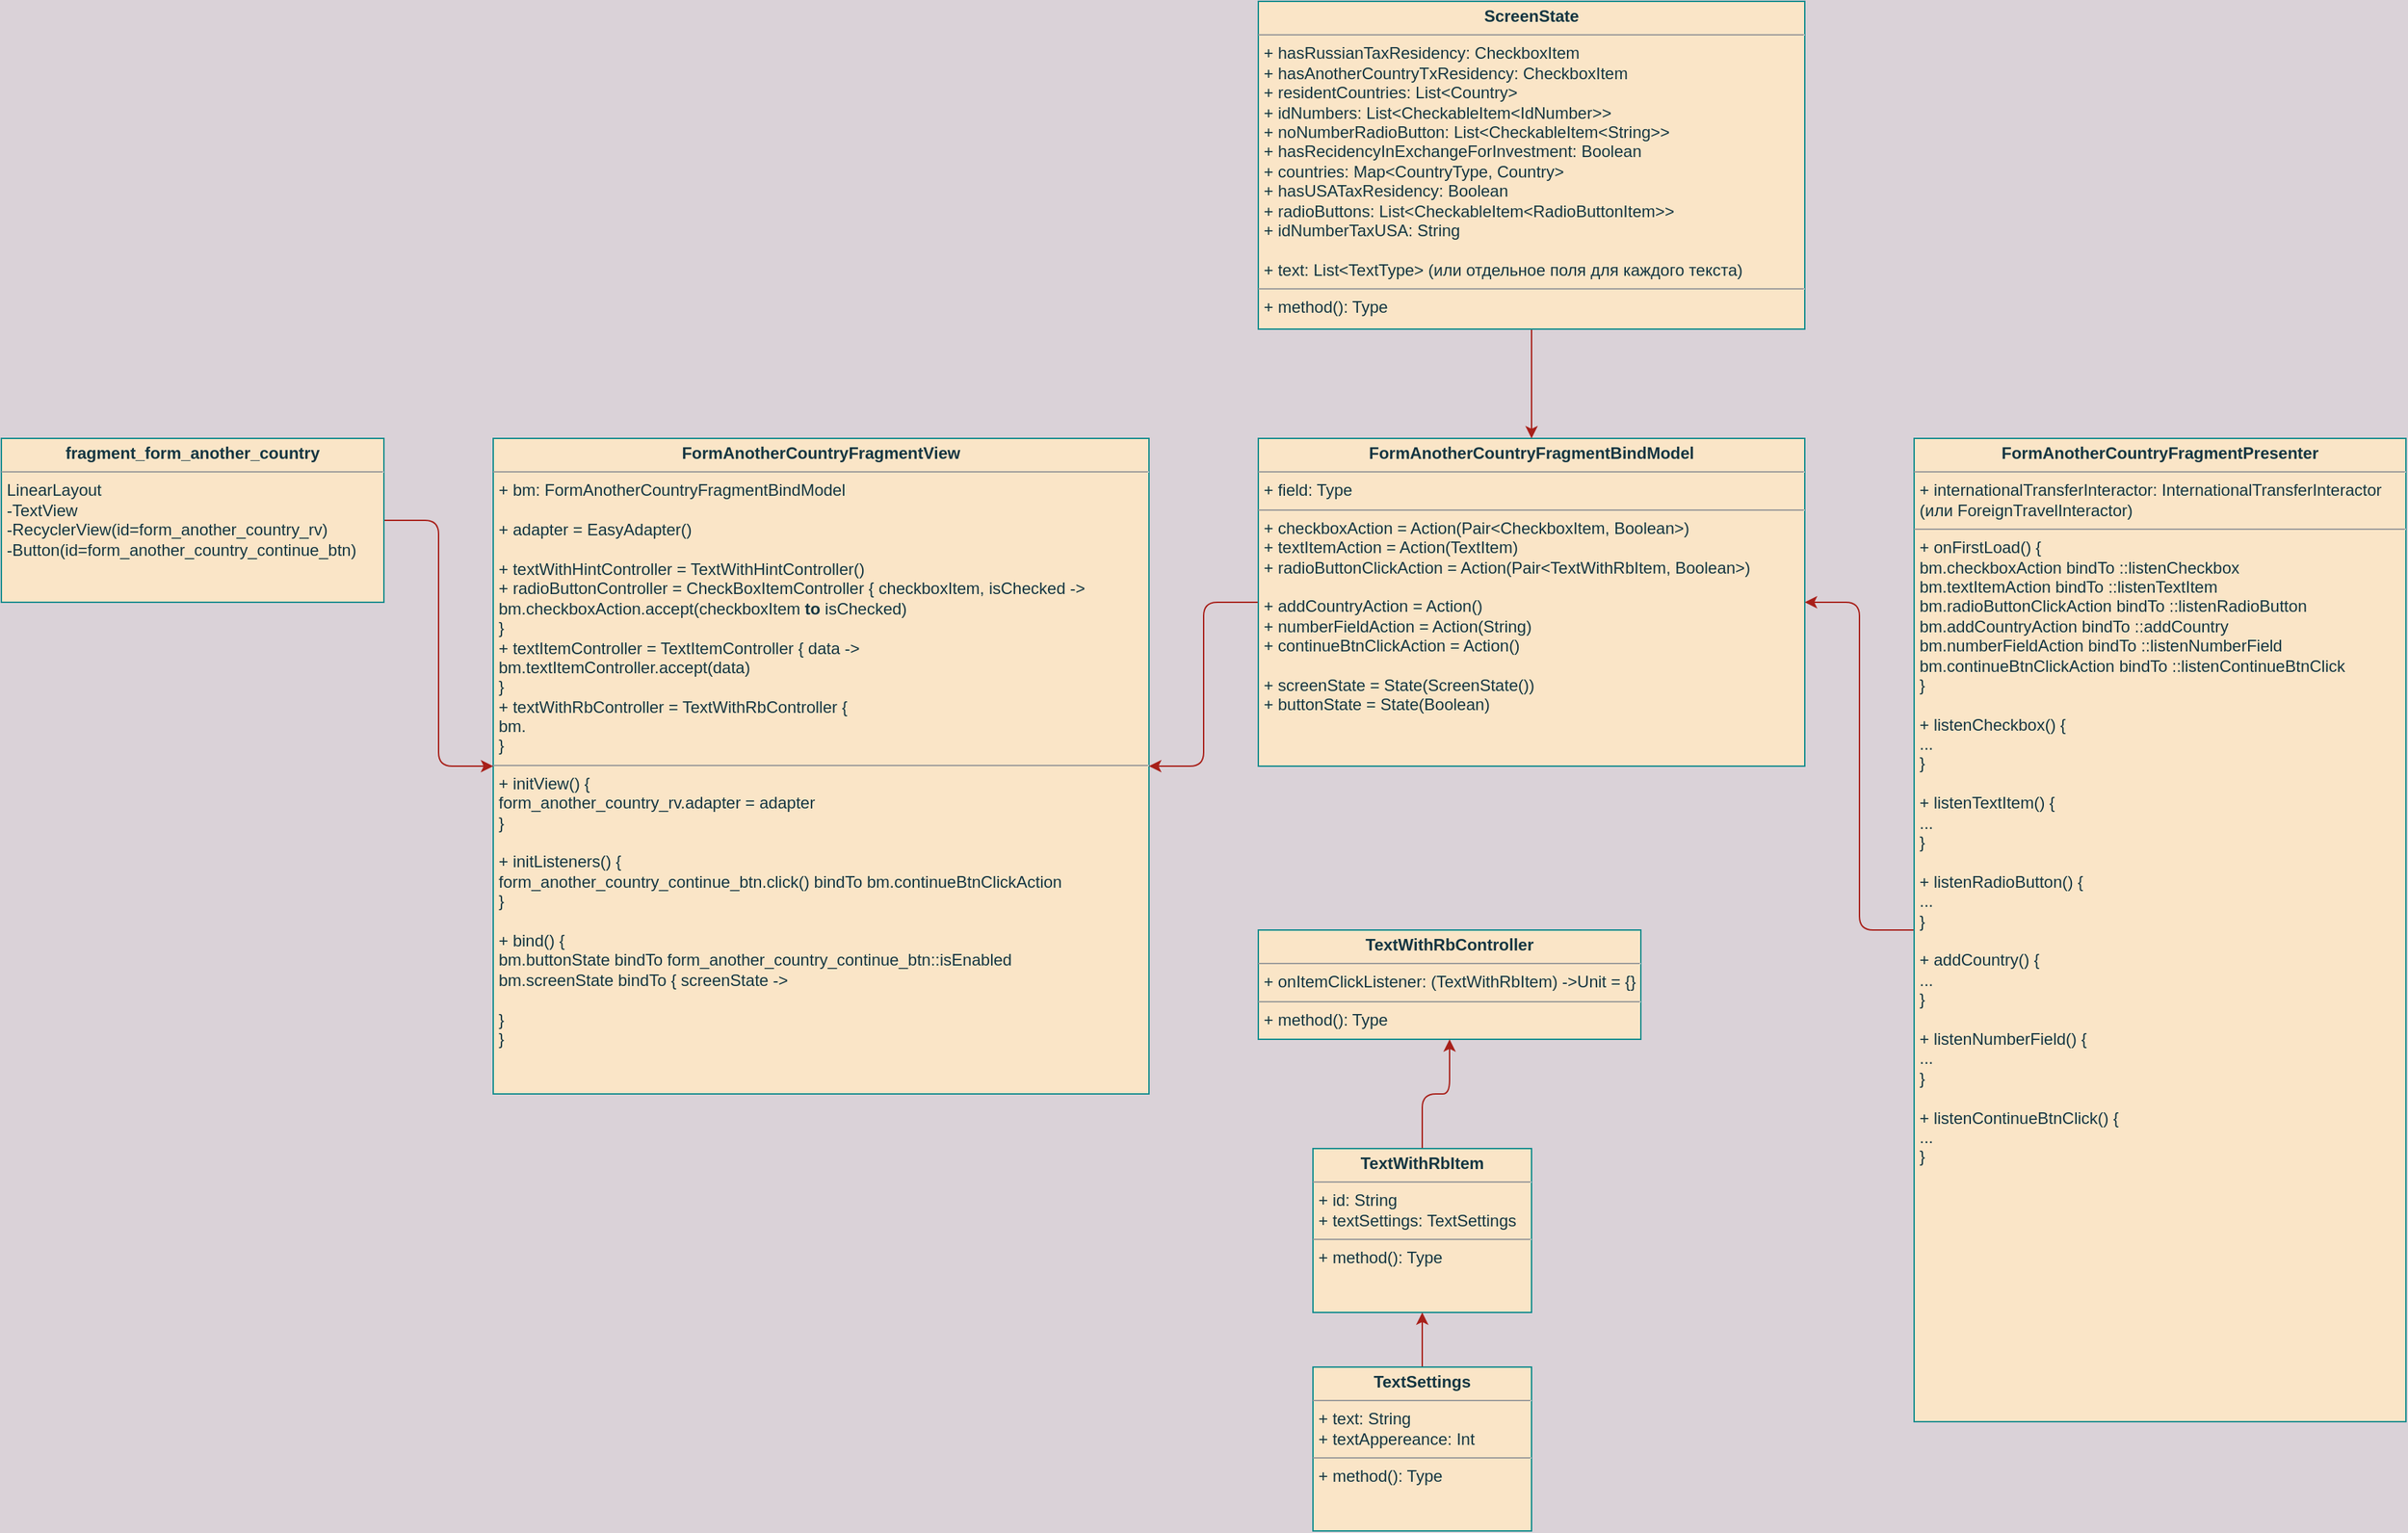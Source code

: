<mxfile version="17.4.0" type="github">
  <diagram id="_SY6i5kRY3wPkOPPPDig" name="Page-1">
    <mxGraphModel dx="946" dy="1809" grid="1" gridSize="10" guides="1" tooltips="1" connect="1" arrows="1" fold="1" page="1" pageScale="1" pageWidth="827" pageHeight="1169" background="#DAD2D8" math="0" shadow="0">
      <root>
        <mxCell id="0" />
        <mxCell id="1" parent="0" />
        <mxCell id="DmR0rYpHkYZn28bjX9iA-1" value="&lt;p style=&quot;margin: 0px ; margin-top: 4px ; text-align: center&quot;&gt;&lt;b&gt;FormAnotherCountryFragmentView&lt;/b&gt;&lt;/p&gt;&lt;hr size=&quot;1&quot;&gt;&lt;p style=&quot;margin: 0px ; margin-left: 4px&quot;&gt;+ bm: FormAnotherCountryFragmentBindModel&lt;/p&gt;&lt;p style=&quot;margin: 0px ; margin-left: 4px&quot;&gt;&lt;br&gt;&lt;/p&gt;&lt;p style=&quot;margin: 0px ; margin-left: 4px&quot;&gt;+ adapter = EasyAdapter()&lt;br&gt;&lt;/p&gt;&lt;p style=&quot;margin: 0px ; margin-left: 4px&quot;&gt;&lt;br&gt;&lt;/p&gt;&lt;p style=&quot;margin: 0px ; margin-left: 4px&quot;&gt;+ textWithHintController = TextWithHintController()&lt;br&gt;&lt;/p&gt;&lt;p style=&quot;margin: 0px ; margin-left: 4px&quot;&gt;+ radioButtonController = CheckBoxItemController { checkboxItem, isChecked -&amp;gt;&lt;br&gt;&lt;/p&gt;&lt;p style=&quot;margin: 0px ; margin-left: 4px&quot;&gt;bm.checkboxAction.accept(checkboxItem &lt;b&gt;to&lt;/b&gt; isChecked)&lt;br&gt;&lt;/p&gt;&lt;p style=&quot;margin: 0px ; margin-left: 4px&quot;&gt;}&lt;/p&gt;&lt;p style=&quot;margin: 0px ; margin-left: 4px&quot;&gt;+ textItemController = TextItemController { data -&amp;gt;&lt;br&gt;&lt;/p&gt;&lt;p style=&quot;margin: 0px ; margin-left: 4px&quot;&gt;bm.textItemController.accept(data)&lt;br&gt;&lt;/p&gt;&lt;p style=&quot;margin: 0px ; margin-left: 4px&quot;&gt;}&lt;/p&gt;&lt;p style=&quot;margin: 0px ; margin-left: 4px&quot;&gt;+ textWithRbController = TextWithRbController {&lt;/p&gt;&lt;p style=&quot;margin: 0px ; margin-left: 4px&quot;&gt;bm.&lt;br&gt;&lt;/p&gt;&lt;p style=&quot;margin: 0px ; margin-left: 4px&quot;&gt;}&lt;br&gt;&lt;/p&gt;&lt;hr size=&quot;1&quot;&gt;&lt;p style=&quot;margin: 0px ; margin-left: 4px&quot;&gt;+ initView() {&lt;/p&gt;&lt;p style=&quot;margin: 0px ; margin-left: 4px&quot;&gt;form_another_country_rv.adapter = adapter&lt;br&gt;&lt;/p&gt;&lt;p style=&quot;margin: 0px ; margin-left: 4px&quot;&gt;}&lt;/p&gt;&lt;p style=&quot;margin: 0px ; margin-left: 4px&quot;&gt;&lt;br&gt;&lt;/p&gt;&lt;p style=&quot;margin: 0px ; margin-left: 4px&quot;&gt;+ initListeners() {&lt;/p&gt;&lt;p style=&quot;margin: 0px ; margin-left: 4px&quot;&gt;form_another_country_continue_btn.click() bindTo bm.continueBtnClickAction&lt;br&gt;&lt;/p&gt;&lt;p style=&quot;margin: 0px ; margin-left: 4px&quot;&gt;}&lt;br&gt;&lt;/p&gt;&lt;p style=&quot;margin: 0px ; margin-left: 4px&quot;&gt;&lt;br&gt;&lt;/p&gt;&lt;p style=&quot;margin: 0px ; margin-left: 4px&quot;&gt;+ bind() {&lt;/p&gt;&lt;p style=&quot;margin: 0px ; margin-left: 4px&quot;&gt;bm.buttonState bindTo form_another_country_continue_btn::isEnabled&lt;/p&gt;&lt;p style=&quot;margin: 0px ; margin-left: 4px&quot;&gt;bm.screenState bindTo { screenState -&amp;gt;&lt;br&gt;&lt;/p&gt;&lt;p style=&quot;margin: 0px ; margin-left: 4px&quot;&gt;&lt;br&gt;&lt;/p&gt;&lt;p style=&quot;margin: 0px ; margin-left: 4px&quot;&gt;}&lt;br&gt;&lt;/p&gt;&lt;p style=&quot;margin: 0px ; margin-left: 4px&quot;&gt;}&lt;br&gt;&lt;/p&gt;" style="verticalAlign=top;align=left;overflow=fill;fontSize=12;fontFamily=Helvetica;html=1;rounded=0;fillColor=#FAE5C7;strokeColor=#0F8B8D;fontColor=#143642;" parent="1" vertex="1">
          <mxGeometry x="440" y="80" width="480" height="480" as="geometry" />
        </mxCell>
        <mxCell id="DmR0rYpHkYZn28bjX9iA-13" value="" style="edgeStyle=orthogonalEdgeStyle;curved=0;rounded=1;sketch=0;orthogonalLoop=1;jettySize=auto;html=1;fontColor=#143642;strokeColor=#A8201A;fillColor=#FAE5C7;" parent="1" source="DmR0rYpHkYZn28bjX9iA-3" target="DmR0rYpHkYZn28bjX9iA-1" edge="1">
          <mxGeometry relative="1" as="geometry" />
        </mxCell>
        <mxCell id="DmR0rYpHkYZn28bjX9iA-3" value="&lt;p style=&quot;margin: 0px ; margin-top: 4px ; text-align: center&quot;&gt;&lt;b&gt;fragment_form_another_country&lt;/b&gt;&lt;/p&gt;&lt;hr size=&quot;1&quot;&gt;&lt;p style=&quot;margin: 0px ; margin-left: 4px&quot;&gt;LinearLayout&lt;/p&gt;&lt;p style=&quot;margin: 0px ; margin-left: 4px&quot;&gt;-TextView&lt;/p&gt;&lt;p style=&quot;margin: 0px ; margin-left: 4px&quot;&gt;-RecyclerView(id=form_another_country_rv)&lt;/p&gt;&lt;p style=&quot;margin: 0px ; margin-left: 4px&quot;&gt;-Button(id=form_another_country_continue_btn)&lt;br&gt;&lt;/p&gt;" style="verticalAlign=top;align=left;overflow=fill;fontSize=12;fontFamily=Helvetica;html=1;rounded=0;fillColor=#FAE5C7;strokeColor=#0F8B8D;fontColor=#143642;" parent="1" vertex="1">
          <mxGeometry x="80" y="80" width="280" height="120" as="geometry" />
        </mxCell>
        <mxCell id="DmR0rYpHkYZn28bjX9iA-11" value="" style="edgeStyle=orthogonalEdgeStyle;curved=0;rounded=1;sketch=0;orthogonalLoop=1;jettySize=auto;html=1;fontColor=#143642;strokeColor=#A8201A;fillColor=#FAE5C7;" parent="1" source="DmR0rYpHkYZn28bjX9iA-4" target="DmR0rYpHkYZn28bjX9iA-1" edge="1">
          <mxGeometry relative="1" as="geometry" />
        </mxCell>
        <mxCell id="DmR0rYpHkYZn28bjX9iA-4" value="&lt;p style=&quot;margin: 0px ; margin-top: 4px ; text-align: center&quot;&gt;&lt;b&gt;FormAnotherCountryFragmentBindModel&lt;/b&gt;&lt;/p&gt;&lt;hr size=&quot;1&quot;&gt;&lt;p style=&quot;margin: 0px ; margin-left: 4px&quot;&gt;+ field: Type&lt;/p&gt;&lt;hr size=&quot;1&quot;&gt;&lt;p style=&quot;margin: 0px ; margin-left: 4px&quot;&gt;+ checkboxAction = Action(Pair&amp;lt;CheckboxItem, Boolean&amp;gt;)&lt;/p&gt;&lt;p style=&quot;margin: 0px ; margin-left: 4px&quot;&gt;+ textItemAction = Action(TextItem)&lt;br&gt;&lt;/p&gt;&lt;p style=&quot;margin: 0px ; margin-left: 4px&quot;&gt;+ radioButtonClickAction = Action(Pair&amp;lt;TextWithRbItem, Boolean&amp;gt;)&lt;br&gt;&lt;/p&gt;&lt;br&gt;&lt;p style=&quot;margin: 0px ; margin-left: 4px&quot;&gt;+ addCountryAction = Action()&lt;/p&gt;&lt;p style=&quot;margin: 0px ; margin-left: 4px&quot;&gt;+ numberFieldAction = Action(String)&lt;/p&gt;&lt;p style=&quot;margin: 0px ; margin-left: 4px&quot;&gt;+ continueBtnClickAction = Action()&lt;br&gt;&lt;/p&gt;&lt;p style=&quot;margin: 0px ; margin-left: 4px&quot;&gt;&lt;br&gt;&lt;/p&gt;&lt;p style=&quot;margin: 0px ; margin-left: 4px&quot;&gt;+ screenState = State(ScreenState())&lt;/p&gt;&lt;p style=&quot;margin: 0px ; margin-left: 4px&quot;&gt;+ buttonState = State(Boolean)&lt;/p&gt;" style="verticalAlign=top;align=left;overflow=fill;fontSize=12;fontFamily=Helvetica;html=1;rounded=0;fillColor=#FAE5C7;strokeColor=#0F8B8D;fontColor=#143642;" parent="1" vertex="1">
          <mxGeometry x="1000" y="80" width="400" height="240" as="geometry" />
        </mxCell>
        <mxCell id="DmR0rYpHkYZn28bjX9iA-15" value="" style="edgeStyle=orthogonalEdgeStyle;curved=0;rounded=1;sketch=0;orthogonalLoop=1;jettySize=auto;html=1;fontColor=#143642;strokeColor=#A8201A;fillColor=#FAE5C7;" parent="1" source="DmR0rYpHkYZn28bjX9iA-5" target="DmR0rYpHkYZn28bjX9iA-4" edge="1">
          <mxGeometry relative="1" as="geometry" />
        </mxCell>
        <mxCell id="DmR0rYpHkYZn28bjX9iA-5" value="&lt;p style=&quot;margin: 0px ; margin-top: 4px ; text-align: center&quot;&gt;&lt;b&gt;ScreenState&lt;/b&gt;&lt;/p&gt;&lt;hr size=&quot;1&quot;&gt;&lt;p style=&quot;margin: 0px ; margin-left: 4px&quot;&gt;+ hasRussianTaxResidency: CheckboxItem&lt;/p&gt;&lt;p style=&quot;margin: 0px ; margin-left: 4px&quot;&gt;+ hasAnotherCountryTxResidency: CheckboxItem&lt;/p&gt;&lt;p style=&quot;margin: 0px ; margin-left: 4px&quot;&gt;+ residentCountries: List&amp;lt;Country&amp;gt;&lt;/p&gt;&lt;p style=&quot;margin: 0px ; margin-left: 4px&quot;&gt;+ idNumbers: List&amp;lt;CheckableItem&amp;lt;IdNumber&amp;gt;&amp;gt;&lt;/p&gt;&lt;p style=&quot;margin: 0px ; margin-left: 4px&quot;&gt;+ noNumberRadioButton: List&amp;lt;CheckableItem&amp;lt;String&amp;gt;&amp;gt;&lt;br&gt;&lt;/p&gt;&lt;p style=&quot;margin: 0px ; margin-left: 4px&quot;&gt;+ hasRecidencyInExchangeForInvestment: Boolean&lt;/p&gt;&lt;p style=&quot;margin: 0px ; margin-left: 4px&quot;&gt;+ countries: Map&amp;lt;CountryType, Country&amp;gt;&lt;/p&gt;&lt;p style=&quot;margin: 0px ; margin-left: 4px&quot;&gt;+ hasUSATaxResidency: Boolean&lt;/p&gt;&lt;p style=&quot;margin: 0px ; margin-left: 4px&quot;&gt;+ radioButtons: List&amp;lt;CheckableItem&amp;lt;RadioButtonItem&amp;gt;&amp;gt;&lt;/p&gt;&lt;p style=&quot;margin: 0px ; margin-left: 4px&quot;&gt;+ idNumberTaxUSA: String&lt;/p&gt;&lt;p style=&quot;margin: 0px ; margin-left: 4px&quot;&gt;&lt;br&gt;&lt;/p&gt;&lt;p style=&quot;margin: 0px ; margin-left: 4px&quot;&gt;+ text: List&amp;lt;TextType&amp;gt; (или отдельное поля для каждого текста)&lt;br&gt;&lt;/p&gt;&lt;hr size=&quot;1&quot;&gt;&lt;p style=&quot;margin: 0px ; margin-left: 4px&quot;&gt;+ method(): Type&lt;/p&gt;" style="verticalAlign=top;align=left;overflow=fill;fontSize=12;fontFamily=Helvetica;html=1;rounded=0;fillColor=#FAE5C7;strokeColor=#0F8B8D;fontColor=#143642;" parent="1" vertex="1">
          <mxGeometry x="1000" y="-240" width="400" height="240" as="geometry" />
        </mxCell>
        <mxCell id="DmR0rYpHkYZn28bjX9iA-6" value="&lt;p style=&quot;margin: 0px ; margin-top: 4px ; text-align: center&quot;&gt;&lt;b&gt;TextWithRbController&lt;/b&gt;&lt;/p&gt;&lt;hr size=&quot;1&quot;&gt;&lt;p style=&quot;margin: 0px ; margin-left: 4px&quot;&gt;+ onItemClickListener: (TextWithRbItem) -&amp;gt;Unit = {}&lt;br&gt;&lt;/p&gt;&lt;hr size=&quot;1&quot;&gt;&lt;p style=&quot;margin: 0px ; margin-left: 4px&quot;&gt;+ method(): Type&lt;/p&gt;" style="verticalAlign=top;align=left;overflow=fill;fontSize=12;fontFamily=Helvetica;html=1;rounded=0;sketch=0;fontColor=#143642;strokeColor=#0F8B8D;fillColor=#FAE5C7;" parent="1" vertex="1">
          <mxGeometry x="1000" y="440" width="280" height="80" as="geometry" />
        </mxCell>
        <mxCell id="DmR0rYpHkYZn28bjX9iA-18" value="" style="edgeStyle=orthogonalEdgeStyle;curved=0;rounded=1;sketch=0;orthogonalLoop=1;jettySize=auto;html=1;fontColor=#143642;strokeColor=#A8201A;fillColor=#FAE5C7;" parent="1" source="DmR0rYpHkYZn28bjX9iA-7" target="DmR0rYpHkYZn28bjX9iA-6" edge="1">
          <mxGeometry relative="1" as="geometry" />
        </mxCell>
        <mxCell id="DmR0rYpHkYZn28bjX9iA-7" value="&lt;p style=&quot;margin: 0px ; margin-top: 4px ; text-align: center&quot;&gt;&lt;b&gt;TextWithRbItem&lt;/b&gt;&lt;/p&gt;&lt;hr size=&quot;1&quot;&gt;&lt;p style=&quot;margin: 0px ; margin-left: 4px&quot;&gt;+ id: String&lt;/p&gt;&lt;p style=&quot;margin: 0px ; margin-left: 4px&quot;&gt;+ textSettings: TextSettings&lt;br&gt;&lt;/p&gt;&lt;hr size=&quot;1&quot;&gt;&lt;p style=&quot;margin: 0px ; margin-left: 4px&quot;&gt;+ method(): Type&lt;/p&gt;" style="verticalAlign=top;align=left;overflow=fill;fontSize=12;fontFamily=Helvetica;html=1;rounded=0;sketch=0;fontColor=#143642;strokeColor=#0F8B8D;fillColor=#FAE5C7;" parent="1" vertex="1">
          <mxGeometry x="1040" y="600" width="160" height="120" as="geometry" />
        </mxCell>
        <mxCell id="DmR0rYpHkYZn28bjX9iA-9" style="edgeStyle=orthogonalEdgeStyle;curved=0;rounded=1;sketch=0;orthogonalLoop=1;jettySize=auto;html=1;entryX=0.5;entryY=1;entryDx=0;entryDy=0;fontColor=#143642;strokeColor=#A8201A;fillColor=#FAE5C7;" parent="1" source="DmR0rYpHkYZn28bjX9iA-8" target="DmR0rYpHkYZn28bjX9iA-7" edge="1">
          <mxGeometry relative="1" as="geometry" />
        </mxCell>
        <mxCell id="DmR0rYpHkYZn28bjX9iA-8" value="&lt;p style=&quot;margin: 0px ; margin-top: 4px ; text-align: center&quot;&gt;&lt;b&gt;TextSettings&lt;/b&gt;&lt;/p&gt;&lt;hr size=&quot;1&quot;&gt;&lt;p style=&quot;margin: 0px ; margin-left: 4px&quot;&gt;+ text: String&lt;/p&gt;&lt;p style=&quot;margin: 0px ; margin-left: 4px&quot;&gt;+ textAppereance: Int&lt;br&gt;&lt;/p&gt;&lt;hr size=&quot;1&quot;&gt;&lt;p style=&quot;margin: 0px ; margin-left: 4px&quot;&gt;+ method(): Type&lt;/p&gt;" style="verticalAlign=top;align=left;overflow=fill;fontSize=12;fontFamily=Helvetica;html=1;rounded=0;sketch=0;fontColor=#143642;strokeColor=#0F8B8D;fillColor=#FAE5C7;" parent="1" vertex="1">
          <mxGeometry x="1040" y="760" width="160" height="120" as="geometry" />
        </mxCell>
        <mxCell id="DmR0rYpHkYZn28bjX9iA-19" style="edgeStyle=orthogonalEdgeStyle;curved=0;rounded=1;sketch=0;orthogonalLoop=1;jettySize=auto;html=1;entryX=1;entryY=0.5;entryDx=0;entryDy=0;fontColor=#143642;strokeColor=#A8201A;fillColor=#FAE5C7;" parent="1" source="DmR0rYpHkYZn28bjX9iA-14" target="DmR0rYpHkYZn28bjX9iA-4" edge="1">
          <mxGeometry relative="1" as="geometry" />
        </mxCell>
        <mxCell id="DmR0rYpHkYZn28bjX9iA-14" value="&lt;p style=&quot;margin: 0px ; margin-top: 4px ; text-align: center&quot;&gt;&lt;b&gt;FormAnotherCountryFragmentPresenter&lt;/b&gt;&lt;/p&gt;&lt;hr size=&quot;1&quot;&gt;&lt;p style=&quot;margin: 0px ; margin-left: 4px&quot;&gt;+ internationalTransferInteractor: InternationalTransferInteractor&lt;/p&gt;&lt;p style=&quot;margin: 0px ; margin-left: 4px&quot;&gt;(или ForeignTravelInteractor)&lt;br&gt;&lt;/p&gt;&lt;hr size=&quot;1&quot;&gt;&lt;p style=&quot;margin: 0px ; margin-left: 4px&quot;&gt;+ onFirstLoad() {&lt;/p&gt;&lt;p style=&quot;margin: 0px ; margin-left: 4px&quot;&gt;bm.checkboxAction bindTo ::listenCheckbox&lt;/p&gt;&lt;p style=&quot;margin: 0px ; margin-left: 4px&quot;&gt;bm.textItemAction bindTo ::listenTextItem&lt;/p&gt;&lt;p style=&quot;margin: 0px ; margin-left: 4px&quot;&gt;bm.radioButtonClickAction bindTo ::listenRadioButton&lt;/p&gt;&lt;p style=&quot;margin: 0px ; margin-left: 4px&quot;&gt;bm.addCountryAction bindTo ::addCountry&lt;/p&gt;&lt;p style=&quot;margin: 0px ; margin-left: 4px&quot;&gt;bm.numberFieldAction bindTo ::listenNumberField&lt;/p&gt;&lt;p style=&quot;margin: 0px ; margin-left: 4px&quot;&gt;bm.continueBtnClickAction bindTo ::listenContinueBtnClick&lt;br&gt;&lt;/p&gt;&lt;p style=&quot;margin: 0px ; margin-left: 4px&quot;&gt;}&lt;/p&gt;&lt;p style=&quot;margin: 0px ; margin-left: 4px&quot;&gt;&lt;br&gt;&lt;/p&gt;&lt;p style=&quot;margin: 0px ; margin-left: 4px&quot;&gt;+ listenCheckbox() {&lt;/p&gt;&lt;p style=&quot;margin: 0px ; margin-left: 4px&quot;&gt;...&lt;br&gt;&lt;/p&gt;&lt;p style=&quot;margin: 0px ; margin-left: 4px&quot;&gt;}&lt;/p&gt;&lt;p style=&quot;margin: 0px ; margin-left: 4px&quot;&gt;&lt;br&gt;&lt;/p&gt;&lt;p style=&quot;margin: 0px ; margin-left: 4px&quot;&gt;+ listenTextItem() {&lt;/p&gt;&lt;p style=&quot;margin: 0px ; margin-left: 4px&quot;&gt;...&lt;br&gt;&lt;/p&gt;&lt;p style=&quot;margin: 0px ; margin-left: 4px&quot;&gt;}&lt;/p&gt;&lt;p style=&quot;margin: 0px ; margin-left: 4px&quot;&gt;&lt;br&gt;&lt;/p&gt;&lt;p style=&quot;margin: 0px ; margin-left: 4px&quot;&gt;+ listenRadioButton() {&lt;/p&gt;&lt;p style=&quot;margin: 0px ; margin-left: 4px&quot;&gt;...&lt;/p&gt;&lt;p style=&quot;margin: 0px ; margin-left: 4px&quot;&gt;}&lt;/p&gt;&lt;p style=&quot;margin: 0px ; margin-left: 4px&quot;&gt;&lt;br&gt;&lt;/p&gt;&lt;p style=&quot;margin: 0px ; margin-left: 4px&quot;&gt;+ addCountry() {&lt;/p&gt;&lt;p style=&quot;margin: 0px ; margin-left: 4px&quot;&gt;...&lt;/p&gt;&lt;p style=&quot;margin: 0px ; margin-left: 4px&quot;&gt;}&lt;/p&gt;&lt;p style=&quot;margin: 0px ; margin-left: 4px&quot;&gt;&lt;br&gt;&lt;/p&gt;&lt;p style=&quot;margin: 0px ; margin-left: 4px&quot;&gt;+ listenNumberField() {&lt;/p&gt;&lt;p style=&quot;margin: 0px ; margin-left: 4px&quot;&gt;...&lt;/p&gt;&lt;p style=&quot;margin: 0px ; margin-left: 4px&quot;&gt;}&lt;/p&gt;&lt;p style=&quot;margin: 0px ; margin-left: 4px&quot;&gt;&lt;br&gt;&lt;/p&gt;&lt;p style=&quot;margin: 0px ; margin-left: 4px&quot;&gt;+ listenContinueBtnClick() {&lt;/p&gt;&lt;p style=&quot;margin: 0px ; margin-left: 4px&quot;&gt;...&lt;/p&gt;&lt;p style=&quot;margin: 0px ; margin-left: 4px&quot;&gt;}&lt;br&gt;&lt;/p&gt;" style="verticalAlign=top;align=left;overflow=fill;fontSize=12;fontFamily=Helvetica;html=1;rounded=0;sketch=0;fontColor=#143642;strokeColor=#0F8B8D;fillColor=#FAE5C7;" parent="1" vertex="1">
          <mxGeometry x="1480" y="80" width="360" height="720" as="geometry" />
        </mxCell>
      </root>
    </mxGraphModel>
  </diagram>
</mxfile>
